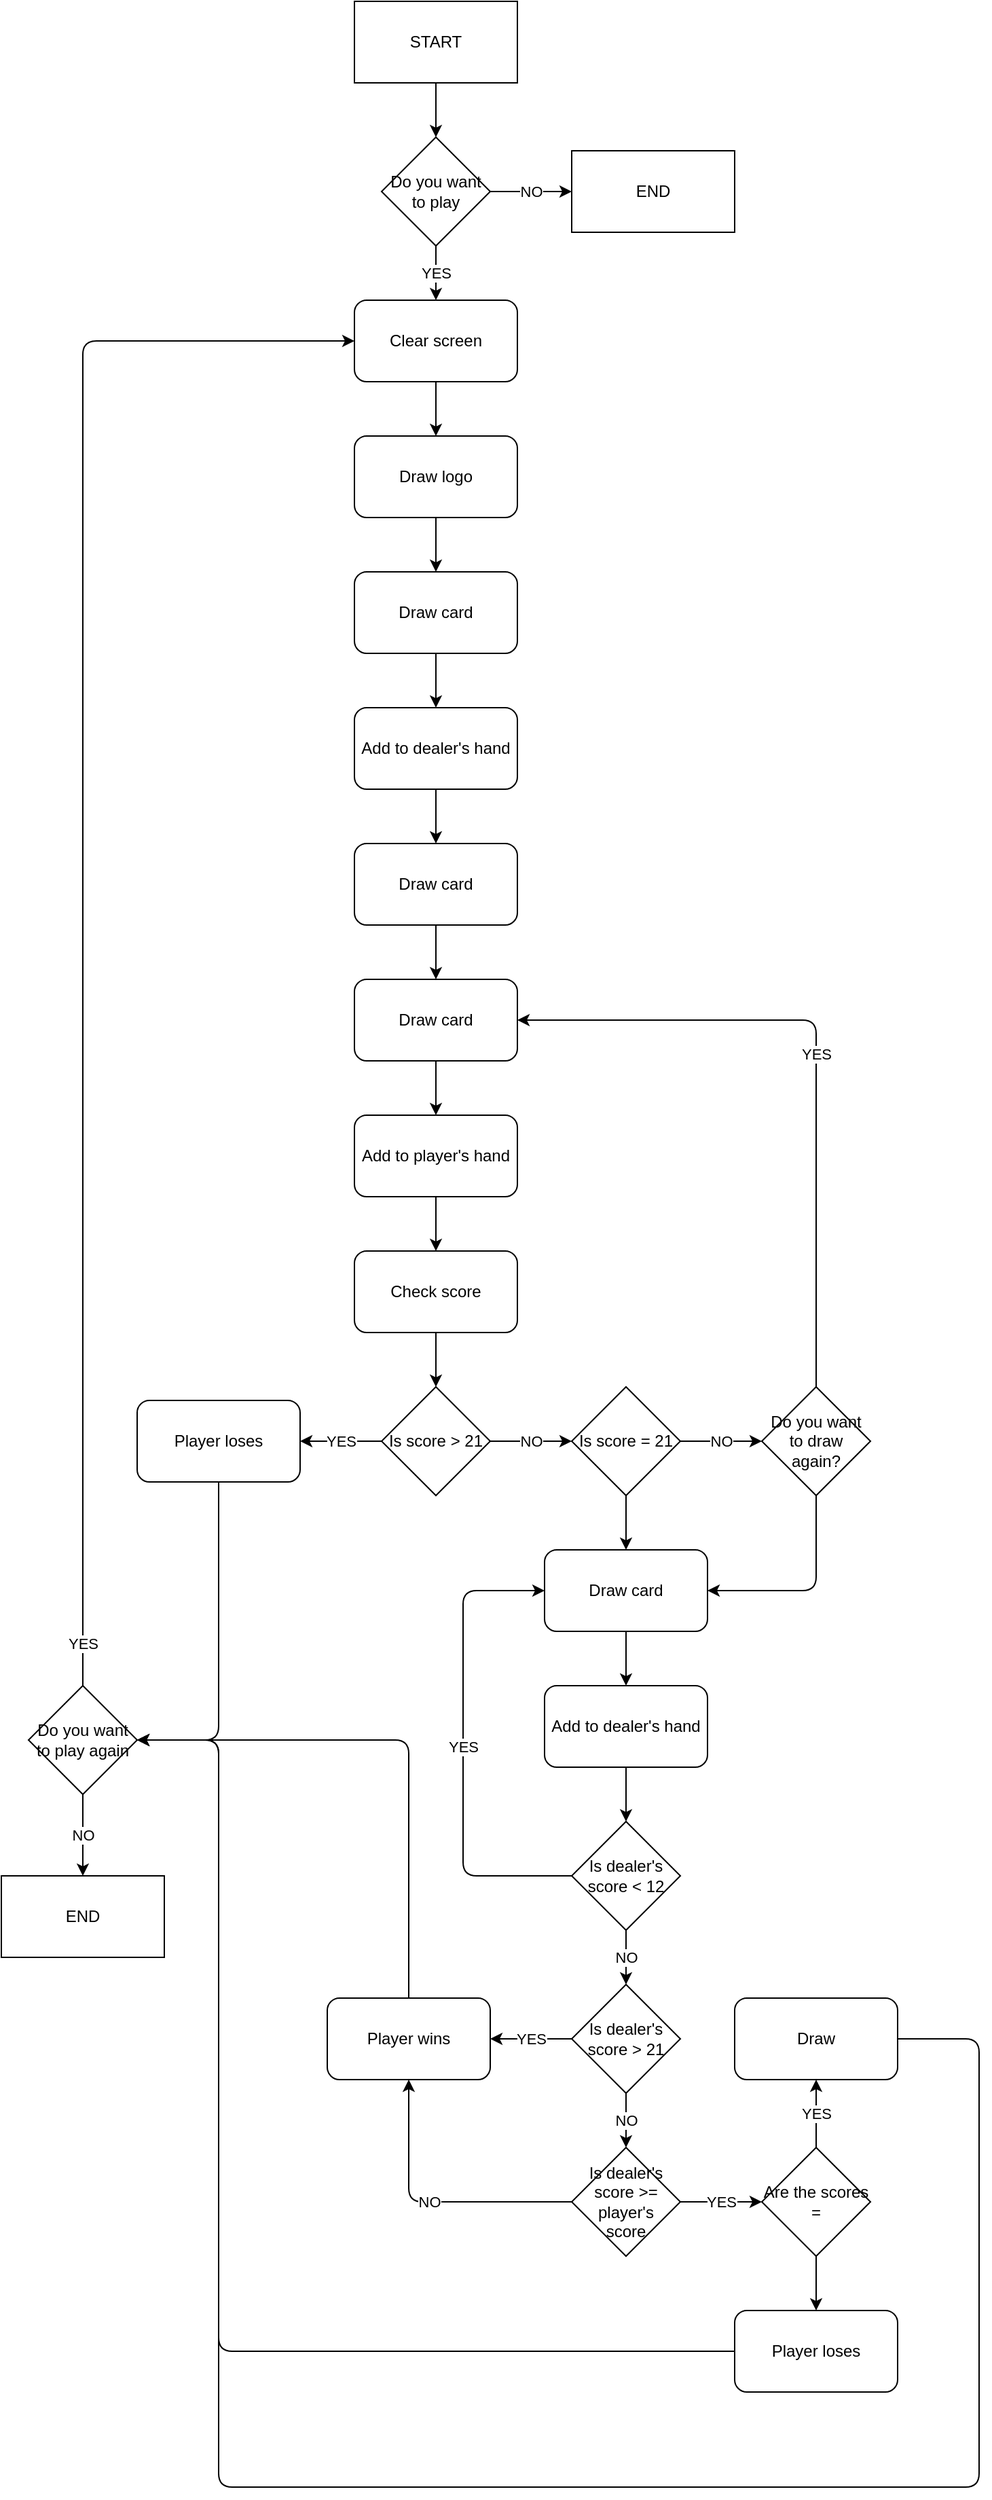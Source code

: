 <mxfile>
    <diagram id="aypMPP0-gWekZdbCvQcv" name="Page-1">
        <mxGraphModel dx="645" dy="2508" grid="1" gridSize="10" guides="1" tooltips="1" connect="1" arrows="1" fold="1" page="1" pageScale="1" pageWidth="850" pageHeight="1100" math="0" shadow="0">
            <root>
                <mxCell id="0"/>
                <mxCell id="1" parent="0"/>
                <mxCell id="72" value="" style="edgeStyle=none;html=1;" edge="1" parent="1" source="2" target="68">
                    <mxGeometry relative="1" as="geometry"/>
                </mxCell>
                <mxCell id="2" value="START" style="rounded=0;whiteSpace=wrap;html=1;" parent="1" vertex="1">
                    <mxGeometry x="360" y="-180" width="120" height="60" as="geometry"/>
                </mxCell>
                <mxCell id="16" value="" style="edgeStyle=none;html=1;" parent="1" source="3" target="9" edge="1">
                    <mxGeometry relative="1" as="geometry"/>
                </mxCell>
                <mxCell id="3" value="Draw logo" style="rounded=1;whiteSpace=wrap;html=1;" parent="1" vertex="1">
                    <mxGeometry x="360" y="140" width="120" height="60" as="geometry"/>
                </mxCell>
                <mxCell id="11" value="" style="edgeStyle=none;html=1;" parent="1" source="9" target="10" edge="1">
                    <mxGeometry relative="1" as="geometry"/>
                </mxCell>
                <mxCell id="9" value="Draw card" style="rounded=1;whiteSpace=wrap;html=1;" parent="1" vertex="1">
                    <mxGeometry x="360" y="240" width="120" height="60" as="geometry"/>
                </mxCell>
                <mxCell id="13" value="" style="edgeStyle=none;html=1;" parent="1" source="10" target="12" edge="1">
                    <mxGeometry relative="1" as="geometry"/>
                </mxCell>
                <mxCell id="10" value="Add to dealer's hand" style="rounded=1;whiteSpace=wrap;html=1;" parent="1" vertex="1">
                    <mxGeometry x="360" y="340" width="120" height="60" as="geometry"/>
                </mxCell>
                <mxCell id="18" value="" style="edgeStyle=none;html=1;" parent="1" source="12" target="17" edge="1">
                    <mxGeometry relative="1" as="geometry"/>
                </mxCell>
                <mxCell id="12" value="Draw card" style="rounded=1;whiteSpace=wrap;html=1;" parent="1" vertex="1">
                    <mxGeometry x="360" y="440" width="120" height="60" as="geometry"/>
                </mxCell>
                <mxCell id="20" value="" style="edgeStyle=none;html=1;" parent="1" source="17" target="19" edge="1">
                    <mxGeometry relative="1" as="geometry"/>
                </mxCell>
                <mxCell id="17" value="Draw card" style="rounded=1;whiteSpace=wrap;html=1;" parent="1" vertex="1">
                    <mxGeometry x="360" y="540" width="120" height="60" as="geometry"/>
                </mxCell>
                <mxCell id="24" value="" style="edgeStyle=none;html=1;" parent="1" source="19" target="23" edge="1">
                    <mxGeometry relative="1" as="geometry"/>
                </mxCell>
                <mxCell id="19" value="Add to player's hand" style="rounded=1;whiteSpace=wrap;html=1;" parent="1" vertex="1">
                    <mxGeometry x="360" y="640" width="120" height="60" as="geometry"/>
                </mxCell>
                <mxCell id="33" value="YES" style="edgeStyle=none;html=1;entryX=1;entryY=0.5;entryDx=0;entryDy=0;" parent="1" source="21" target="17" edge="1">
                    <mxGeometry relative="1" as="geometry">
                        <mxPoint x="550" y="650" as="targetPoint"/>
                        <Array as="points">
                            <mxPoint x="700" y="570"/>
                        </Array>
                    </mxGeometry>
                </mxCell>
                <mxCell id="37" style="edgeStyle=none;html=1;entryX=1;entryY=0.5;entryDx=0;entryDy=0;" parent="1" source="21" target="34" edge="1">
                    <mxGeometry relative="1" as="geometry">
                        <Array as="points">
                            <mxPoint x="700" y="990"/>
                        </Array>
                    </mxGeometry>
                </mxCell>
                <mxCell id="21" value="Do you want to draw again?" style="rhombus;whiteSpace=wrap;html=1;" parent="1" vertex="1">
                    <mxGeometry x="660" y="840" width="80" height="80" as="geometry"/>
                </mxCell>
                <mxCell id="26" value="" style="edgeStyle=none;html=1;" parent="1" source="23" target="25" edge="1">
                    <mxGeometry relative="1" as="geometry"/>
                </mxCell>
                <mxCell id="23" value="Check score" style="rounded=1;whiteSpace=wrap;html=1;" parent="1" vertex="1">
                    <mxGeometry x="360" y="740" width="120" height="60" as="geometry"/>
                </mxCell>
                <mxCell id="28" value="NO" style="edgeStyle=none;html=1;" parent="1" source="25" target="27" edge="1">
                    <mxGeometry relative="1" as="geometry"/>
                </mxCell>
                <mxCell id="30" value="YES" style="edgeStyle=none;html=1;" parent="1" source="25" target="29" edge="1">
                    <mxGeometry relative="1" as="geometry"/>
                </mxCell>
                <mxCell id="25" value="Is score &amp;gt; 21" style="rhombus;whiteSpace=wrap;html=1;" parent="1" vertex="1">
                    <mxGeometry x="380" y="840" width="80" height="80" as="geometry"/>
                </mxCell>
                <mxCell id="32" value="NO" style="edgeStyle=none;html=1;" parent="1" source="27" edge="1">
                    <mxGeometry relative="1" as="geometry">
                        <mxPoint x="660" y="880" as="targetPoint"/>
                    </mxGeometry>
                </mxCell>
                <mxCell id="36" value="" style="edgeStyle=none;html=1;" parent="1" source="27" target="34" edge="1">
                    <mxGeometry relative="1" as="geometry"/>
                </mxCell>
                <mxCell id="27" value="Is score = 21" style="rhombus;whiteSpace=wrap;html=1;" parent="1" vertex="1">
                    <mxGeometry x="520" y="840" width="80" height="80" as="geometry"/>
                </mxCell>
                <mxCell id="64" value="" style="edgeStyle=none;html=1;entryX=1;entryY=0.5;entryDx=0;entryDy=0;" parent="1" source="29" target="65" edge="1">
                    <mxGeometry relative="1" as="geometry">
                        <mxPoint x="260" y="960" as="targetPoint"/>
                        <Array as="points">
                            <mxPoint x="260" y="1100"/>
                        </Array>
                    </mxGeometry>
                </mxCell>
                <mxCell id="29" value="Player loses" style="rounded=1;whiteSpace=wrap;html=1;" parent="1" vertex="1">
                    <mxGeometry x="200" y="850" width="120" height="60" as="geometry"/>
                </mxCell>
                <mxCell id="38" value="" style="edgeStyle=none;html=1;" parent="1" source="34" target="35" edge="1">
                    <mxGeometry relative="1" as="geometry"/>
                </mxCell>
                <mxCell id="34" value="Draw card" style="rounded=1;whiteSpace=wrap;html=1;" parent="1" vertex="1">
                    <mxGeometry x="500" y="960" width="120" height="60" as="geometry"/>
                </mxCell>
                <mxCell id="40" value="" style="edgeStyle=none;html=1;" parent="1" source="35" target="39" edge="1">
                    <mxGeometry relative="1" as="geometry"/>
                </mxCell>
                <mxCell id="35" value="Add to dealer's hand" style="rounded=1;whiteSpace=wrap;html=1;" parent="1" vertex="1">
                    <mxGeometry x="500" y="1060" width="120" height="60" as="geometry"/>
                </mxCell>
                <mxCell id="41" value="YES" style="edgeStyle=none;html=1;entryX=0;entryY=0.5;entryDx=0;entryDy=0;" parent="1" source="39" target="34" edge="1">
                    <mxGeometry relative="1" as="geometry">
                        <Array as="points">
                            <mxPoint x="440" y="1200"/>
                            <mxPoint x="440" y="990"/>
                        </Array>
                    </mxGeometry>
                </mxCell>
                <mxCell id="43" value="NO" style="edgeStyle=none;html=1;" parent="1" source="39" target="42" edge="1">
                    <mxGeometry relative="1" as="geometry"/>
                </mxCell>
                <mxCell id="39" value="Is dealer's score &amp;lt; 12" style="rhombus;whiteSpace=wrap;html=1;" parent="1" vertex="1">
                    <mxGeometry x="520" y="1160" width="80" height="80" as="geometry"/>
                </mxCell>
                <mxCell id="45" value="YES" style="edgeStyle=none;html=1;" parent="1" source="42" target="44" edge="1">
                    <mxGeometry relative="1" as="geometry"/>
                </mxCell>
                <mxCell id="47" value="NO" style="edgeStyle=none;html=1;" parent="1" source="42" target="46" edge="1">
                    <mxGeometry relative="1" as="geometry"/>
                </mxCell>
                <mxCell id="42" value="Is dealer's score &amp;gt; 21" style="rhombus;whiteSpace=wrap;html=1;" parent="1" vertex="1">
                    <mxGeometry x="520" y="1280" width="80" height="80" as="geometry"/>
                </mxCell>
                <mxCell id="62" value="" style="edgeStyle=none;html=1;entryX=1;entryY=0.5;entryDx=0;entryDy=0;" parent="1" source="44" target="65" edge="1">
                    <mxGeometry relative="1" as="geometry">
                        <mxPoint x="280" y="1320" as="targetPoint"/>
                        <Array as="points">
                            <mxPoint x="400" y="1100"/>
                        </Array>
                    </mxGeometry>
                </mxCell>
                <mxCell id="44" value="Player wins" style="rounded=1;whiteSpace=wrap;html=1;" parent="1" vertex="1">
                    <mxGeometry x="340" y="1290" width="120" height="60" as="geometry"/>
                </mxCell>
                <mxCell id="49" value="YES" style="edgeStyle=none;html=1;" parent="1" source="46" edge="1">
                    <mxGeometry relative="1" as="geometry">
                        <mxPoint x="660" y="1440" as="targetPoint"/>
                    </mxGeometry>
                </mxCell>
                <mxCell id="51" value="NO" style="edgeStyle=none;html=1;entryX=0.5;entryY=1;entryDx=0;entryDy=0;" parent="1" source="46" target="44" edge="1">
                    <mxGeometry relative="1" as="geometry">
                        <Array as="points">
                            <mxPoint x="400" y="1440"/>
                        </Array>
                    </mxGeometry>
                </mxCell>
                <mxCell id="46" value="Is dealer's score &amp;gt;= player's &lt;br&gt;score" style="rhombus;whiteSpace=wrap;html=1;" parent="1" vertex="1">
                    <mxGeometry x="520" y="1400" width="80" height="80" as="geometry"/>
                </mxCell>
                <mxCell id="54" value="YES" style="edgeStyle=none;html=1;" parent="1" source="52" target="53" edge="1">
                    <mxGeometry relative="1" as="geometry"/>
                </mxCell>
                <mxCell id="56" value="" style="edgeStyle=none;html=1;" parent="1" source="52" target="55" edge="1">
                    <mxGeometry relative="1" as="geometry"/>
                </mxCell>
                <mxCell id="52" value="Are the scores =" style="rhombus;whiteSpace=wrap;html=1;" parent="1" vertex="1">
                    <mxGeometry x="660" y="1400" width="80" height="80" as="geometry"/>
                </mxCell>
                <mxCell id="58" value="" style="edgeStyle=none;html=1;entryX=1;entryY=0.5;entryDx=0;entryDy=0;" parent="1" source="53" target="65" edge="1">
                    <mxGeometry relative="1" as="geometry">
                        <mxPoint x="800" y="1320" as="targetPoint"/>
                        <Array as="points">
                            <mxPoint x="820" y="1320"/>
                            <mxPoint x="820" y="1650"/>
                            <mxPoint x="260" y="1650"/>
                            <mxPoint x="260" y="1100"/>
                        </Array>
                    </mxGeometry>
                </mxCell>
                <mxCell id="53" value="Draw" style="rounded=1;whiteSpace=wrap;html=1;" parent="1" vertex="1">
                    <mxGeometry x="640" y="1290" width="120" height="60" as="geometry"/>
                </mxCell>
                <mxCell id="75" style="edgeStyle=none;html=1;entryX=1;entryY=0.5;entryDx=0;entryDy=0;" edge="1" parent="1" source="55" target="65">
                    <mxGeometry relative="1" as="geometry">
                        <Array as="points">
                            <mxPoint x="260" y="1550"/>
                            <mxPoint x="260" y="1100"/>
                        </Array>
                    </mxGeometry>
                </mxCell>
                <mxCell id="55" value="Player loses" style="rounded=1;whiteSpace=wrap;html=1;" parent="1" vertex="1">
                    <mxGeometry x="640" y="1520" width="120" height="60" as="geometry"/>
                </mxCell>
                <mxCell id="66" value="YES" style="edgeStyle=none;html=1;entryX=0;entryY=0.5;entryDx=0;entryDy=0;" edge="1" parent="1" source="65" target="69">
                    <mxGeometry x="-0.95" relative="1" as="geometry">
                        <mxPoint x="160" y="180.588" as="targetPoint"/>
                        <Array as="points">
                            <mxPoint x="160" y="70"/>
                        </Array>
                        <mxPoint y="-1" as="offset"/>
                    </mxGeometry>
                </mxCell>
                <mxCell id="77" value="NO" style="edgeStyle=none;html=1;" edge="1" parent="1" source="65" target="76">
                    <mxGeometry relative="1" as="geometry"/>
                </mxCell>
                <mxCell id="65" value="Do you want to play again" style="rhombus;whiteSpace=wrap;html=1;" vertex="1" parent="1">
                    <mxGeometry x="120" y="1060" width="80" height="80" as="geometry"/>
                </mxCell>
                <mxCell id="71" value="YES" style="edgeStyle=none;html=1;" edge="1" parent="1" source="68" target="69">
                    <mxGeometry relative="1" as="geometry"/>
                </mxCell>
                <mxCell id="74" value="NO" style="edgeStyle=none;html=1;" edge="1" parent="1" source="68" target="73">
                    <mxGeometry relative="1" as="geometry"/>
                </mxCell>
                <mxCell id="68" value="Do you want to play" style="rhombus;whiteSpace=wrap;html=1;" vertex="1" parent="1">
                    <mxGeometry x="380" y="-80" width="80" height="80" as="geometry"/>
                </mxCell>
                <mxCell id="70" value="" style="edgeStyle=none;html=1;" edge="1" parent="1" source="69" target="3">
                    <mxGeometry relative="1" as="geometry"/>
                </mxCell>
                <mxCell id="69" value="Clear screen" style="rounded=1;whiteSpace=wrap;html=1;" vertex="1" parent="1">
                    <mxGeometry x="360" y="40" width="120" height="60" as="geometry"/>
                </mxCell>
                <mxCell id="73" value="END" style="rounded=0;whiteSpace=wrap;html=1;" vertex="1" parent="1">
                    <mxGeometry x="520" y="-70" width="120" height="60" as="geometry"/>
                </mxCell>
                <mxCell id="76" value="END" style="rounded=0;whiteSpace=wrap;html=1;" vertex="1" parent="1">
                    <mxGeometry x="100" y="1200" width="120" height="60" as="geometry"/>
                </mxCell>
            </root>
        </mxGraphModel>
    </diagram>
</mxfile>